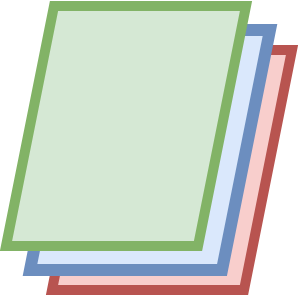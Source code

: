 <mxfile version="12.5.8" type="device"><diagram id="QqAEeSU7arRZFFHHFkkP" name="Page-1"><mxGraphModel dx="1422" dy="751" grid="1" gridSize="10" guides="1" tooltips="1" connect="1" arrows="1" fold="1" page="1" pageScale="1" pageWidth="850" pageHeight="1100" math="0" shadow="0"><root><mxCell id="0"/><mxCell id="1" parent="0"/><mxCell id="0-6Xvt5m8Qh8liHuyEBz-2" value="" style="shape=parallelogram;perimeter=parallelogramPerimeter;whiteSpace=wrap;html=1;fillColor=#f8cecc;strokeColor=#b85450;strokeWidth=5;" vertex="1" parent="1"><mxGeometry x="43" y="42" width="120" height="120" as="geometry"/></mxCell><mxCell id="0-6Xvt5m8Qh8liHuyEBz-3" value="" style="shape=parallelogram;perimeter=parallelogramPerimeter;whiteSpace=wrap;html=1;fillColor=#dae8fc;strokeColor=#6c8ebf;strokeWidth=6;" vertex="1" parent="1"><mxGeometry x="32" y="32" width="120" height="120" as="geometry"/></mxCell><mxCell id="0-6Xvt5m8Qh8liHuyEBz-4" value="" style="shape=parallelogram;perimeter=parallelogramPerimeter;whiteSpace=wrap;html=1;fillColor=#d5e8d4;strokeColor=#82b366;strokeWidth=5;" vertex="1" parent="1"><mxGeometry x="20" y="20" width="120" height="120" as="geometry"/></mxCell></root></mxGraphModel></diagram></mxfile>
